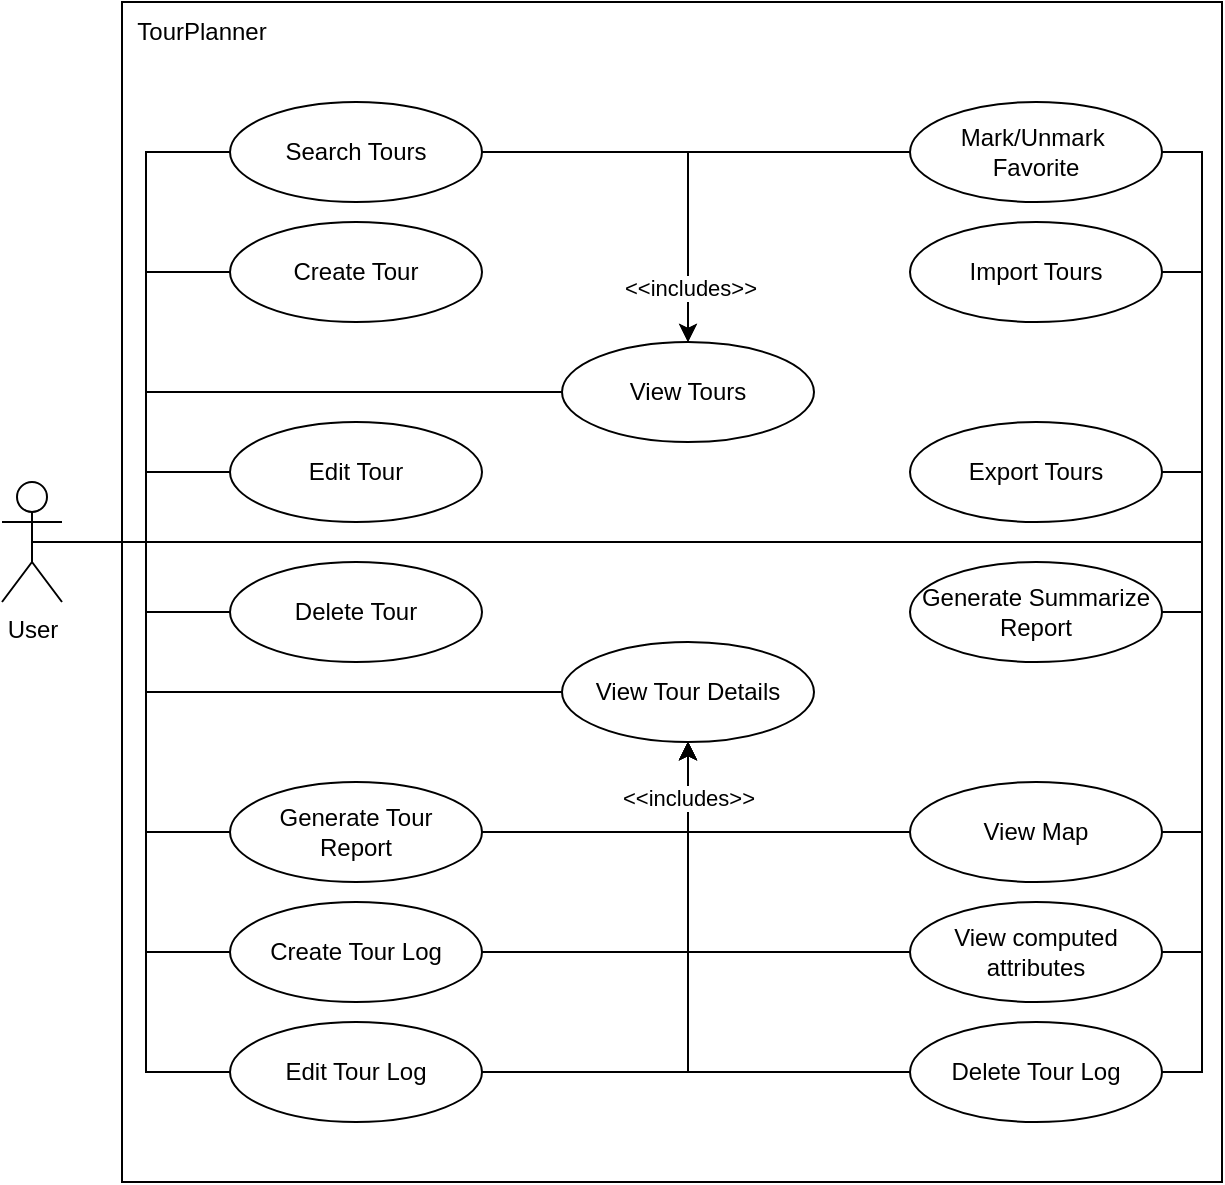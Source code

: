 <mxfile version="27.2.0">
  <diagram name="Seite-1" id="8WbVluxi4DGDmVFn-d5T">
    <mxGraphModel dx="1288" dy="715" grid="1" gridSize="10" guides="1" tooltips="1" connect="1" arrows="1" fold="1" page="1" pageScale="1" pageWidth="827" pageHeight="1169" math="0" shadow="0">
      <root>
        <mxCell id="0" />
        <mxCell id="1" parent="0" />
        <mxCell id="L-LUEWt2TIF64Dg2BOmG-3" value="" style="group" vertex="1" connectable="0" parent="1">
          <mxGeometry x="240" y="150" width="550" height="590" as="geometry" />
        </mxCell>
        <mxCell id="L-LUEWt2TIF64Dg2BOmG-1" value="" style="rounded=0;whiteSpace=wrap;html=1;" vertex="1" parent="L-LUEWt2TIF64Dg2BOmG-3">
          <mxGeometry width="550" height="590" as="geometry" />
        </mxCell>
        <mxCell id="L-LUEWt2TIF64Dg2BOmG-2" value="TourPlanner" style="text;html=1;align=center;verticalAlign=middle;whiteSpace=wrap;rounded=0;" vertex="1" parent="L-LUEWt2TIF64Dg2BOmG-3">
          <mxGeometry x="10" width="60" height="30" as="geometry" />
        </mxCell>
        <mxCell id="L-LUEWt2TIF64Dg2BOmG-5" value="View Tours" style="ellipse;whiteSpace=wrap;html=1;" vertex="1" parent="L-LUEWt2TIF64Dg2BOmG-3">
          <mxGeometry x="220" y="170" width="126" height="50" as="geometry" />
        </mxCell>
        <mxCell id="L-LUEWt2TIF64Dg2BOmG-6" value="Create Tour" style="ellipse;whiteSpace=wrap;html=1;" vertex="1" parent="L-LUEWt2TIF64Dg2BOmG-3">
          <mxGeometry x="54" y="110" width="126" height="50" as="geometry" />
        </mxCell>
        <mxCell id="L-LUEWt2TIF64Dg2BOmG-7" value="Edit Tour&lt;span style=&quot;color: rgba(0, 0, 0, 0); font-family: monospace; font-size: 0px; text-align: start; text-wrap-mode: nowrap;&quot;&gt;%3CmxGraphModel%3E%3Croot%3E%3CmxCell%20id%3D%220%22%2F%3E%3CmxCell%20id%3D%221%22%20parent%3D%220%22%2F%3E%3CmxCell%20id%3D%222%22%20value%3D%22View%20Tours%22%20style%3D%22ellipse%3BwhiteSpace%3Dwrap%3Bhtml%3D1%3B%22%20vertex%3D%221%22%20parent%3D%221%22%3E%3CmxGeometry%20x%3D%22414%22%20y%3D%22200%22%20width%3D%22126%22%20height%3D%2250%22%20as%3D%22geometry%22%2F%3E%3C%2FmxCell%3E%3C%2Froot%3E%3C%2FmxGraphModel%3E&lt;/span&gt;" style="ellipse;whiteSpace=wrap;html=1;" vertex="1" parent="L-LUEWt2TIF64Dg2BOmG-3">
          <mxGeometry x="54" y="210" width="126" height="50" as="geometry" />
        </mxCell>
        <mxCell id="L-LUEWt2TIF64Dg2BOmG-8" value="Delete Tour" style="ellipse;whiteSpace=wrap;html=1;" vertex="1" parent="L-LUEWt2TIF64Dg2BOmG-3">
          <mxGeometry x="54" y="280" width="126" height="50" as="geometry" />
        </mxCell>
        <mxCell id="L-LUEWt2TIF64Dg2BOmG-31" style="edgeStyle=orthogonalEdgeStyle;rounded=0;orthogonalLoop=1;jettySize=auto;html=1;" edge="1" parent="L-LUEWt2TIF64Dg2BOmG-3" source="L-LUEWt2TIF64Dg2BOmG-10" target="L-LUEWt2TIF64Dg2BOmG-5">
          <mxGeometry relative="1" as="geometry" />
        </mxCell>
        <mxCell id="L-LUEWt2TIF64Dg2BOmG-10" value="Mark/Unmark&amp;nbsp;&lt;div&gt;Favorite&lt;/div&gt;" style="ellipse;whiteSpace=wrap;html=1;" vertex="1" parent="L-LUEWt2TIF64Dg2BOmG-3">
          <mxGeometry x="394" y="50" width="126" height="50" as="geometry" />
        </mxCell>
        <mxCell id="L-LUEWt2TIF64Dg2BOmG-11" value="Create Tour Log&lt;span style=&quot;color: rgba(0, 0, 0, 0); font-family: monospace; font-size: 0px; text-align: start; text-wrap-mode: nowrap;&quot;&gt;%3CmxGraphModel%3E%3Croot%3E%3CmxCell%20id%3D%220%22%2F%3E%3CmxCell%20id%3D%221%22%20parent%3D%220%22%2F%3E%3CmxCell%20id%3D%222%22%20value%3D%22View%20Tours%22%20style%3D%22ellipse%3BwhiteSpace%3Dwrap%3Bhtml%3D1%3B%22%20vertex%3D%221%22%20parent%3D%221%22%3E%3CmxGeometry%20x%3D%22414%22%20y%3D%22200%22%20width%3D%22126%22%20height%3D%2250%22%20as%3D%22geometry%22%2F%3E%3C%2FmxCell%3E%3C%2Froot%3E%3C%2FmxGraphModel%3E&lt;/span&gt;" style="ellipse;whiteSpace=wrap;html=1;" vertex="1" parent="L-LUEWt2TIF64Dg2BOmG-3">
          <mxGeometry x="54" y="450" width="126" height="50" as="geometry" />
        </mxCell>
        <mxCell id="L-LUEWt2TIF64Dg2BOmG-12" value="Edit Tour Log" style="ellipse;whiteSpace=wrap;html=1;" vertex="1" parent="L-LUEWt2TIF64Dg2BOmG-3">
          <mxGeometry x="54" y="510" width="126" height="50" as="geometry" />
        </mxCell>
        <mxCell id="L-LUEWt2TIF64Dg2BOmG-13" value="Delete Tour Log" style="ellipse;whiteSpace=wrap;html=1;" vertex="1" parent="L-LUEWt2TIF64Dg2BOmG-3">
          <mxGeometry x="394" y="510" width="126" height="50" as="geometry" />
        </mxCell>
        <mxCell id="L-LUEWt2TIF64Dg2BOmG-9" value="View Tour Details" style="ellipse;whiteSpace=wrap;html=1;" vertex="1" parent="L-LUEWt2TIF64Dg2BOmG-3">
          <mxGeometry x="220" y="320" width="126" height="50" as="geometry" />
        </mxCell>
        <mxCell id="L-LUEWt2TIF64Dg2BOmG-24" style="edgeStyle=orthogonalEdgeStyle;rounded=0;orthogonalLoop=1;jettySize=auto;html=1;" edge="1" parent="L-LUEWt2TIF64Dg2BOmG-3" source="L-LUEWt2TIF64Dg2BOmG-11" target="L-LUEWt2TIF64Dg2BOmG-9">
          <mxGeometry relative="1" as="geometry" />
        </mxCell>
        <mxCell id="L-LUEWt2TIF64Dg2BOmG-25" style="edgeStyle=orthogonalEdgeStyle;rounded=0;orthogonalLoop=1;jettySize=auto;html=1;" edge="1" parent="L-LUEWt2TIF64Dg2BOmG-3" source="L-LUEWt2TIF64Dg2BOmG-12" target="L-LUEWt2TIF64Dg2BOmG-9">
          <mxGeometry relative="1" as="geometry" />
        </mxCell>
        <mxCell id="L-LUEWt2TIF64Dg2BOmG-26" style="edgeStyle=orthogonalEdgeStyle;rounded=0;orthogonalLoop=1;jettySize=auto;html=1;" edge="1" parent="L-LUEWt2TIF64Dg2BOmG-3" source="L-LUEWt2TIF64Dg2BOmG-13" target="L-LUEWt2TIF64Dg2BOmG-9">
          <mxGeometry relative="1" as="geometry" />
        </mxCell>
        <mxCell id="L-LUEWt2TIF64Dg2BOmG-20" value="Generate Tour&lt;div&gt;Report&lt;/div&gt;" style="ellipse;whiteSpace=wrap;html=1;" vertex="1" parent="L-LUEWt2TIF64Dg2BOmG-3">
          <mxGeometry x="54" y="390" width="126" height="50" as="geometry" />
        </mxCell>
        <mxCell id="L-LUEWt2TIF64Dg2BOmG-27" style="edgeStyle=orthogonalEdgeStyle;rounded=0;orthogonalLoop=1;jettySize=auto;html=1;" edge="1" parent="L-LUEWt2TIF64Dg2BOmG-3" source="L-LUEWt2TIF64Dg2BOmG-20" target="L-LUEWt2TIF64Dg2BOmG-9">
          <mxGeometry relative="1" as="geometry" />
        </mxCell>
        <mxCell id="L-LUEWt2TIF64Dg2BOmG-14" value="View Map" style="ellipse;whiteSpace=wrap;html=1;" vertex="1" parent="L-LUEWt2TIF64Dg2BOmG-3">
          <mxGeometry x="394" y="390" width="126" height="50" as="geometry" />
        </mxCell>
        <mxCell id="L-LUEWt2TIF64Dg2BOmG-22" style="edgeStyle=orthogonalEdgeStyle;rounded=0;orthogonalLoop=1;jettySize=auto;html=1;" edge="1" parent="L-LUEWt2TIF64Dg2BOmG-3" source="L-LUEWt2TIF64Dg2BOmG-14" target="L-LUEWt2TIF64Dg2BOmG-9">
          <mxGeometry relative="1" as="geometry" />
        </mxCell>
        <mxCell id="L-LUEWt2TIF64Dg2BOmG-17" value="Search Tours" style="ellipse;whiteSpace=wrap;html=1;" vertex="1" parent="L-LUEWt2TIF64Dg2BOmG-3">
          <mxGeometry x="54" y="50" width="126" height="50" as="geometry" />
        </mxCell>
        <mxCell id="L-LUEWt2TIF64Dg2BOmG-30" style="edgeStyle=orthogonalEdgeStyle;rounded=0;orthogonalLoop=1;jettySize=auto;html=1;" edge="1" parent="L-LUEWt2TIF64Dg2BOmG-3" source="L-LUEWt2TIF64Dg2BOmG-17" target="L-LUEWt2TIF64Dg2BOmG-5">
          <mxGeometry relative="1" as="geometry" />
        </mxCell>
        <mxCell id="L-LUEWt2TIF64Dg2BOmG-33" value="&amp;lt;&amp;lt;includes&amp;gt;&amp;gt;" style="edgeLabel;html=1;align=center;verticalAlign=middle;resizable=0;points=[];" vertex="1" connectable="0" parent="L-LUEWt2TIF64Dg2BOmG-30">
          <mxGeometry x="0.721" y="1" relative="1" as="geometry">
            <mxPoint as="offset" />
          </mxGeometry>
        </mxCell>
        <mxCell id="L-LUEWt2TIF64Dg2BOmG-15" value="View computed attributes" style="ellipse;whiteSpace=wrap;html=1;" vertex="1" parent="L-LUEWt2TIF64Dg2BOmG-3">
          <mxGeometry x="394" y="450" width="126" height="50" as="geometry" />
        </mxCell>
        <mxCell id="L-LUEWt2TIF64Dg2BOmG-23" style="edgeStyle=orthogonalEdgeStyle;rounded=0;orthogonalLoop=1;jettySize=auto;html=1;" edge="1" parent="L-LUEWt2TIF64Dg2BOmG-3" source="L-LUEWt2TIF64Dg2BOmG-15" target="L-LUEWt2TIF64Dg2BOmG-9">
          <mxGeometry relative="1" as="geometry" />
        </mxCell>
        <mxCell id="L-LUEWt2TIF64Dg2BOmG-32" value="&amp;lt;&amp;lt;includes&amp;gt;&amp;gt;" style="edgeLabel;html=1;align=center;verticalAlign=middle;resizable=0;points=[];" vertex="1" connectable="0" parent="L-LUEWt2TIF64Dg2BOmG-23">
          <mxGeometry x="0.746" y="2" relative="1" as="geometry">
            <mxPoint x="2" as="offset" />
          </mxGeometry>
        </mxCell>
        <mxCell id="L-LUEWt2TIF64Dg2BOmG-19" value="Import Tours" style="ellipse;whiteSpace=wrap;html=1;" vertex="1" parent="L-LUEWt2TIF64Dg2BOmG-3">
          <mxGeometry x="394" y="110" width="126" height="50" as="geometry" />
        </mxCell>
        <mxCell id="L-LUEWt2TIF64Dg2BOmG-18" value="Export Tours" style="ellipse;whiteSpace=wrap;html=1;" vertex="1" parent="L-LUEWt2TIF64Dg2BOmG-3">
          <mxGeometry x="394" y="210" width="126" height="50" as="geometry" />
        </mxCell>
        <mxCell id="L-LUEWt2TIF64Dg2BOmG-21" value="Generate Summarize&lt;div&gt;Report&lt;/div&gt;" style="ellipse;whiteSpace=wrap;html=1;" vertex="1" parent="L-LUEWt2TIF64Dg2BOmG-3">
          <mxGeometry x="394" y="280" width="126" height="50" as="geometry" />
        </mxCell>
        <mxCell id="L-LUEWt2TIF64Dg2BOmG-38" style="edgeStyle=orthogonalEdgeStyle;rounded=0;orthogonalLoop=1;jettySize=auto;html=1;exitX=0.5;exitY=0.5;exitDx=0;exitDy=0;exitPerimeter=0;entryX=0;entryY=0.5;entryDx=0;entryDy=0;endArrow=none;endFill=0;" edge="1" parent="1" source="L-LUEWt2TIF64Dg2BOmG-4" target="L-LUEWt2TIF64Dg2BOmG-17">
          <mxGeometry relative="1" as="geometry" />
        </mxCell>
        <mxCell id="L-LUEWt2TIF64Dg2BOmG-39" style="edgeStyle=orthogonalEdgeStyle;rounded=0;orthogonalLoop=1;jettySize=auto;html=1;exitX=0.5;exitY=0.5;exitDx=0;exitDy=0;exitPerimeter=0;entryX=0;entryY=0.5;entryDx=0;entryDy=0;endArrow=none;endFill=0;" edge="1" parent="1" source="L-LUEWt2TIF64Dg2BOmG-4" target="L-LUEWt2TIF64Dg2BOmG-6">
          <mxGeometry relative="1" as="geometry" />
        </mxCell>
        <mxCell id="L-LUEWt2TIF64Dg2BOmG-40" style="edgeStyle=orthogonalEdgeStyle;rounded=0;orthogonalLoop=1;jettySize=auto;html=1;exitX=0.5;exitY=0.5;exitDx=0;exitDy=0;exitPerimeter=0;entryX=0;entryY=0.5;entryDx=0;entryDy=0;endArrow=none;endFill=0;" edge="1" parent="1" source="L-LUEWt2TIF64Dg2BOmG-4" target="L-LUEWt2TIF64Dg2BOmG-7">
          <mxGeometry relative="1" as="geometry" />
        </mxCell>
        <mxCell id="L-LUEWt2TIF64Dg2BOmG-41" style="edgeStyle=orthogonalEdgeStyle;rounded=0;orthogonalLoop=1;jettySize=auto;html=1;exitX=0.5;exitY=0.5;exitDx=0;exitDy=0;exitPerimeter=0;entryX=0;entryY=0.5;entryDx=0;entryDy=0;endArrow=none;endFill=0;" edge="1" parent="1" source="L-LUEWt2TIF64Dg2BOmG-4" target="L-LUEWt2TIF64Dg2BOmG-8">
          <mxGeometry relative="1" as="geometry" />
        </mxCell>
        <mxCell id="L-LUEWt2TIF64Dg2BOmG-42" style="edgeStyle=orthogonalEdgeStyle;rounded=0;orthogonalLoop=1;jettySize=auto;html=1;exitX=0.5;exitY=0.5;exitDx=0;exitDy=0;exitPerimeter=0;entryX=0;entryY=0.5;entryDx=0;entryDy=0;endArrow=none;endFill=0;" edge="1" parent="1" source="L-LUEWt2TIF64Dg2BOmG-4" target="L-LUEWt2TIF64Dg2BOmG-20">
          <mxGeometry relative="1" as="geometry" />
        </mxCell>
        <mxCell id="L-LUEWt2TIF64Dg2BOmG-43" style="edgeStyle=orthogonalEdgeStyle;rounded=0;orthogonalLoop=1;jettySize=auto;html=1;exitX=0.5;exitY=0.5;exitDx=0;exitDy=0;exitPerimeter=0;entryX=0;entryY=0.5;entryDx=0;entryDy=0;endArrow=none;endFill=0;" edge="1" parent="1" source="L-LUEWt2TIF64Dg2BOmG-4" target="L-LUEWt2TIF64Dg2BOmG-12">
          <mxGeometry relative="1" as="geometry" />
        </mxCell>
        <mxCell id="L-LUEWt2TIF64Dg2BOmG-46" style="edgeStyle=orthogonalEdgeStyle;rounded=0;orthogonalLoop=1;jettySize=auto;html=1;exitX=0.5;exitY=0.5;exitDx=0;exitDy=0;exitPerimeter=0;entryX=0;entryY=0.5;entryDx=0;entryDy=0;endArrow=none;endFill=0;" edge="1" parent="1" source="L-LUEWt2TIF64Dg2BOmG-4" target="L-LUEWt2TIF64Dg2BOmG-11">
          <mxGeometry relative="1" as="geometry" />
        </mxCell>
        <mxCell id="L-LUEWt2TIF64Dg2BOmG-47" style="edgeStyle=orthogonalEdgeStyle;rounded=0;orthogonalLoop=1;jettySize=auto;html=1;exitX=0.5;exitY=0.5;exitDx=0;exitDy=0;exitPerimeter=0;entryX=1;entryY=0.5;entryDx=0;entryDy=0;endArrow=none;endFill=0;" edge="1" parent="1" source="L-LUEWt2TIF64Dg2BOmG-4" target="L-LUEWt2TIF64Dg2BOmG-18">
          <mxGeometry relative="1" as="geometry">
            <mxPoint x="850" y="420" as="targetPoint" />
            <Array as="points">
              <mxPoint x="780" y="420" />
              <mxPoint x="780" y="385" />
            </Array>
          </mxGeometry>
        </mxCell>
        <mxCell id="L-LUEWt2TIF64Dg2BOmG-48" style="edgeStyle=orthogonalEdgeStyle;rounded=0;orthogonalLoop=1;jettySize=auto;html=1;exitX=0.5;exitY=0.5;exitDx=0;exitDy=0;exitPerimeter=0;entryX=0;entryY=0.5;entryDx=0;entryDy=0;endArrow=none;endFill=0;" edge="1" parent="1" source="L-LUEWt2TIF64Dg2BOmG-4" target="L-LUEWt2TIF64Dg2BOmG-5">
          <mxGeometry relative="1" as="geometry">
            <Array as="points">
              <mxPoint x="252" y="420" />
              <mxPoint x="252" y="345" />
            </Array>
          </mxGeometry>
        </mxCell>
        <mxCell id="L-LUEWt2TIF64Dg2BOmG-49" style="edgeStyle=orthogonalEdgeStyle;rounded=0;orthogonalLoop=1;jettySize=auto;html=1;exitX=0.5;exitY=0.5;exitDx=0;exitDy=0;exitPerimeter=0;entryX=0;entryY=0.5;entryDx=0;entryDy=0;endArrow=none;endFill=0;" edge="1" parent="1" source="L-LUEWt2TIF64Dg2BOmG-4" target="L-LUEWt2TIF64Dg2BOmG-9">
          <mxGeometry relative="1" as="geometry">
            <Array as="points">
              <mxPoint x="252" y="420" />
              <mxPoint x="252" y="495" />
            </Array>
          </mxGeometry>
        </mxCell>
        <mxCell id="L-LUEWt2TIF64Dg2BOmG-50" style="edgeStyle=orthogonalEdgeStyle;rounded=0;orthogonalLoop=1;jettySize=auto;html=1;exitX=0.5;exitY=0.5;exitDx=0;exitDy=0;exitPerimeter=0;entryX=1;entryY=0.5;entryDx=0;entryDy=0;endArrow=none;endFill=0;" edge="1" parent="1" source="L-LUEWt2TIF64Dg2BOmG-4" target="L-LUEWt2TIF64Dg2BOmG-21">
          <mxGeometry relative="1" as="geometry">
            <Array as="points">
              <mxPoint x="780" y="420" />
              <mxPoint x="780" y="455" />
            </Array>
          </mxGeometry>
        </mxCell>
        <mxCell id="L-LUEWt2TIF64Dg2BOmG-51" style="edgeStyle=orthogonalEdgeStyle;rounded=0;orthogonalLoop=1;jettySize=auto;html=1;exitX=0.5;exitY=0.5;exitDx=0;exitDy=0;exitPerimeter=0;entryX=1;entryY=0.5;entryDx=0;entryDy=0;endArrow=none;endFill=0;" edge="1" parent="1" source="L-LUEWt2TIF64Dg2BOmG-4" target="L-LUEWt2TIF64Dg2BOmG-19">
          <mxGeometry relative="1" as="geometry" />
        </mxCell>
        <mxCell id="L-LUEWt2TIF64Dg2BOmG-52" style="edgeStyle=orthogonalEdgeStyle;rounded=0;orthogonalLoop=1;jettySize=auto;html=1;exitX=0.5;exitY=0.5;exitDx=0;exitDy=0;exitPerimeter=0;entryX=1;entryY=0.5;entryDx=0;entryDy=0;endArrow=none;endFill=0;" edge="1" parent="1" source="L-LUEWt2TIF64Dg2BOmG-4" target="L-LUEWt2TIF64Dg2BOmG-14">
          <mxGeometry relative="1" as="geometry" />
        </mxCell>
        <mxCell id="L-LUEWt2TIF64Dg2BOmG-53" style="edgeStyle=orthogonalEdgeStyle;rounded=0;orthogonalLoop=1;jettySize=auto;html=1;exitX=0.5;exitY=0.5;exitDx=0;exitDy=0;exitPerimeter=0;entryX=1;entryY=0.5;entryDx=0;entryDy=0;endArrow=none;endFill=0;" edge="1" parent="1" source="L-LUEWt2TIF64Dg2BOmG-4" target="L-LUEWt2TIF64Dg2BOmG-10">
          <mxGeometry relative="1" as="geometry" />
        </mxCell>
        <mxCell id="L-LUEWt2TIF64Dg2BOmG-54" style="edgeStyle=orthogonalEdgeStyle;rounded=0;orthogonalLoop=1;jettySize=auto;html=1;exitX=0.5;exitY=0.5;exitDx=0;exitDy=0;exitPerimeter=0;entryX=1;entryY=0.5;entryDx=0;entryDy=0;endArrow=none;endFill=0;" edge="1" parent="1" source="L-LUEWt2TIF64Dg2BOmG-4" target="L-LUEWt2TIF64Dg2BOmG-15">
          <mxGeometry relative="1" as="geometry" />
        </mxCell>
        <mxCell id="L-LUEWt2TIF64Dg2BOmG-55" style="edgeStyle=orthogonalEdgeStyle;rounded=0;orthogonalLoop=1;jettySize=auto;html=1;exitX=0.5;exitY=0.5;exitDx=0;exitDy=0;exitPerimeter=0;entryX=1;entryY=0.5;entryDx=0;entryDy=0;endArrow=none;endFill=0;" edge="1" parent="1" source="L-LUEWt2TIF64Dg2BOmG-4" target="L-LUEWt2TIF64Dg2BOmG-13">
          <mxGeometry relative="1" as="geometry" />
        </mxCell>
        <mxCell id="L-LUEWt2TIF64Dg2BOmG-4" value="User" style="shape=umlActor;verticalLabelPosition=bottom;verticalAlign=top;html=1;outlineConnect=0;" vertex="1" parent="1">
          <mxGeometry x="180" y="390" width="30" height="60" as="geometry" />
        </mxCell>
      </root>
    </mxGraphModel>
  </diagram>
</mxfile>
